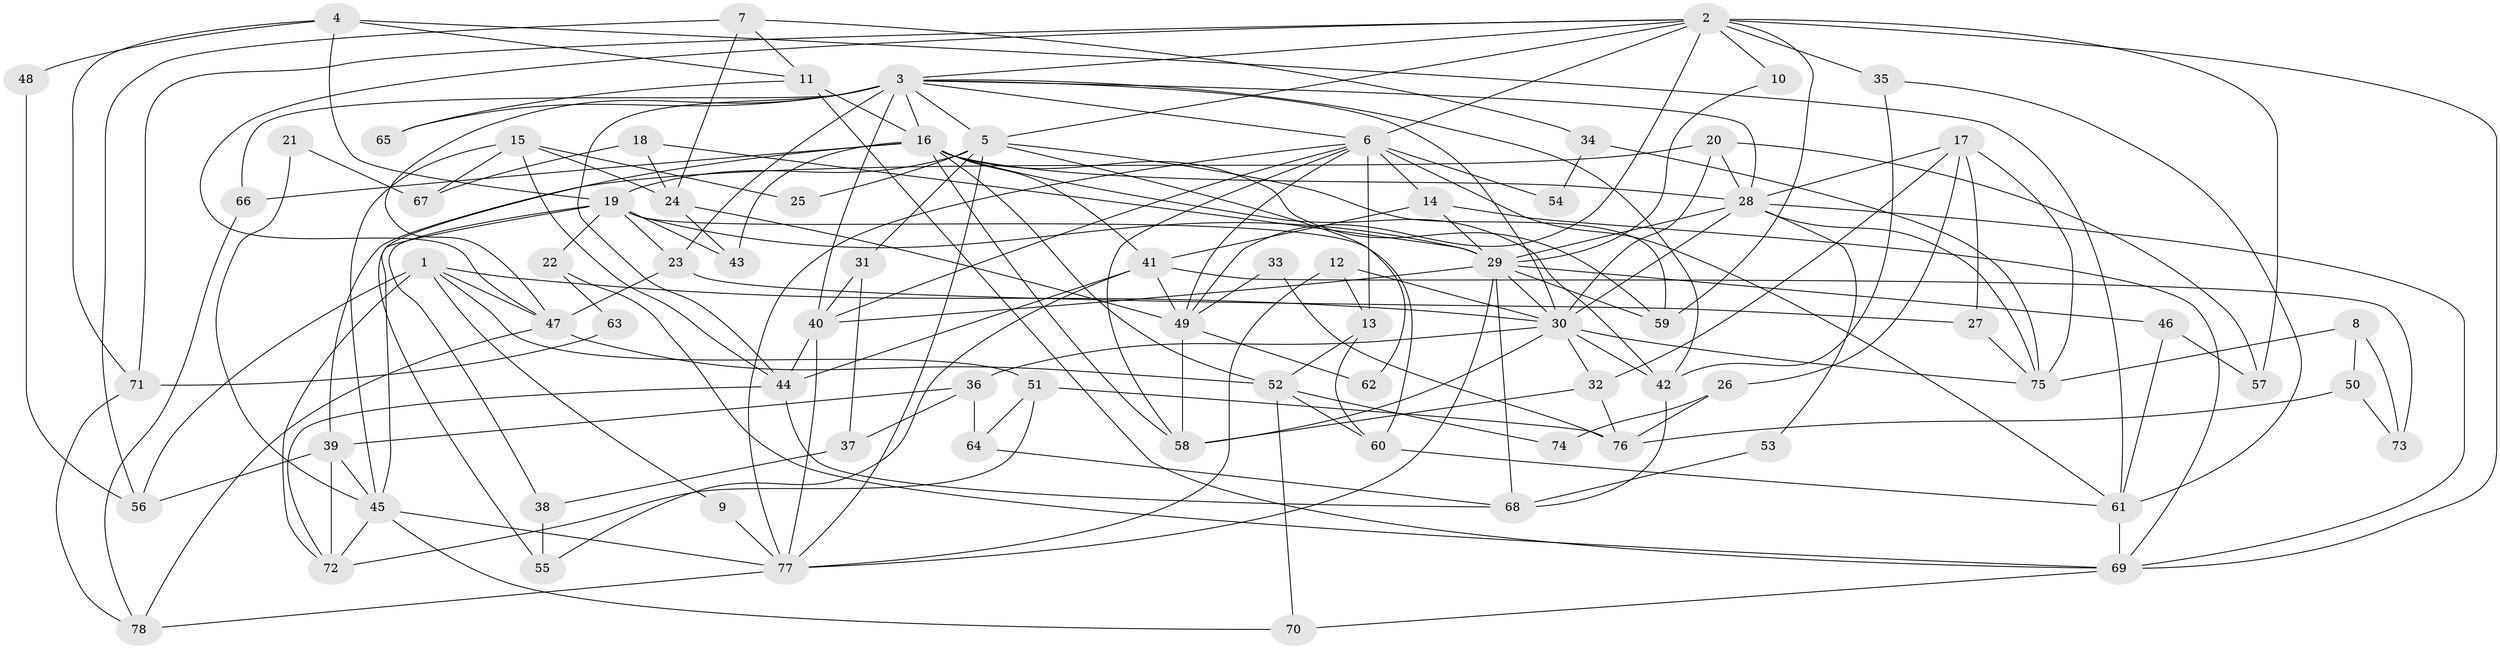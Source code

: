 // original degree distribution, {6: 0.1, 5: 0.16363636363636364, 7: 0.06363636363636363, 4: 0.20909090909090908, 3: 0.2636363636363636, 2: 0.18181818181818182, 8: 0.01818181818181818}
// Generated by graph-tools (version 1.1) at 2025/50/03/04/25 22:50:53]
// undirected, 78 vertices, 182 edges
graph export_dot {
  node [color=gray90,style=filled];
  1;
  2;
  3;
  4;
  5;
  6;
  7;
  8;
  9;
  10;
  11;
  12;
  13;
  14;
  15;
  16;
  17;
  18;
  19;
  20;
  21;
  22;
  23;
  24;
  25;
  26;
  27;
  28;
  29;
  30;
  31;
  32;
  33;
  34;
  35;
  36;
  37;
  38;
  39;
  40;
  41;
  42;
  43;
  44;
  45;
  46;
  47;
  48;
  49;
  50;
  51;
  52;
  53;
  54;
  55;
  56;
  57;
  58;
  59;
  60;
  61;
  62;
  63;
  64;
  65;
  66;
  67;
  68;
  69;
  70;
  71;
  72;
  73;
  74;
  75;
  76;
  77;
  78;
  1 -- 9 [weight=1.0];
  1 -- 30 [weight=1.0];
  1 -- 47 [weight=1.0];
  1 -- 51 [weight=1.0];
  1 -- 56 [weight=1.0];
  1 -- 72 [weight=1.0];
  2 -- 3 [weight=1.0];
  2 -- 5 [weight=1.0];
  2 -- 6 [weight=1.0];
  2 -- 10 [weight=1.0];
  2 -- 35 [weight=2.0];
  2 -- 47 [weight=1.0];
  2 -- 49 [weight=1.0];
  2 -- 57 [weight=1.0];
  2 -- 59 [weight=1.0];
  2 -- 69 [weight=1.0];
  2 -- 71 [weight=1.0];
  3 -- 5 [weight=1.0];
  3 -- 6 [weight=1.0];
  3 -- 16 [weight=1.0];
  3 -- 23 [weight=1.0];
  3 -- 28 [weight=1.0];
  3 -- 30 [weight=1.0];
  3 -- 40 [weight=2.0];
  3 -- 42 [weight=1.0];
  3 -- 44 [weight=1.0];
  3 -- 47 [weight=1.0];
  3 -- 65 [weight=1.0];
  3 -- 66 [weight=1.0];
  4 -- 11 [weight=1.0];
  4 -- 19 [weight=1.0];
  4 -- 48 [weight=1.0];
  4 -- 61 [weight=1.0];
  4 -- 71 [weight=1.0];
  5 -- 19 [weight=1.0];
  5 -- 25 [weight=2.0];
  5 -- 31 [weight=1.0];
  5 -- 59 [weight=1.0];
  5 -- 62 [weight=1.0];
  5 -- 77 [weight=1.0];
  6 -- 13 [weight=1.0];
  6 -- 14 [weight=1.0];
  6 -- 40 [weight=1.0];
  6 -- 49 [weight=1.0];
  6 -- 54 [weight=1.0];
  6 -- 58 [weight=1.0];
  6 -- 61 [weight=1.0];
  6 -- 77 [weight=1.0];
  7 -- 11 [weight=1.0];
  7 -- 24 [weight=1.0];
  7 -- 34 [weight=1.0];
  7 -- 56 [weight=1.0];
  8 -- 50 [weight=1.0];
  8 -- 73 [weight=1.0];
  8 -- 75 [weight=1.0];
  9 -- 77 [weight=1.0];
  10 -- 29 [weight=1.0];
  11 -- 16 [weight=2.0];
  11 -- 65 [weight=1.0];
  11 -- 69 [weight=1.0];
  12 -- 13 [weight=1.0];
  12 -- 30 [weight=1.0];
  12 -- 77 [weight=1.0];
  13 -- 52 [weight=1.0];
  13 -- 60 [weight=1.0];
  14 -- 29 [weight=1.0];
  14 -- 41 [weight=1.0];
  14 -- 69 [weight=1.0];
  15 -- 24 [weight=1.0];
  15 -- 25 [weight=1.0];
  15 -- 44 [weight=1.0];
  15 -- 45 [weight=1.0];
  15 -- 67 [weight=1.0];
  16 -- 28 [weight=1.0];
  16 -- 41 [weight=1.0];
  16 -- 42 [weight=1.0];
  16 -- 43 [weight=1.0];
  16 -- 52 [weight=1.0];
  16 -- 55 [weight=1.0];
  16 -- 58 [weight=1.0];
  16 -- 59 [weight=1.0];
  16 -- 66 [weight=1.0];
  17 -- 26 [weight=1.0];
  17 -- 27 [weight=1.0];
  17 -- 28 [weight=1.0];
  17 -- 32 [weight=1.0];
  17 -- 75 [weight=1.0];
  18 -- 24 [weight=1.0];
  18 -- 29 [weight=1.0];
  18 -- 67 [weight=1.0];
  19 -- 22 [weight=1.0];
  19 -- 23 [weight=1.0];
  19 -- 29 [weight=1.0];
  19 -- 38 [weight=1.0];
  19 -- 43 [weight=1.0];
  19 -- 45 [weight=1.0];
  19 -- 60 [weight=1.0];
  20 -- 28 [weight=1.0];
  20 -- 30 [weight=1.0];
  20 -- 39 [weight=1.0];
  20 -- 57 [weight=1.0];
  21 -- 45 [weight=1.0];
  21 -- 67 [weight=1.0];
  22 -- 63 [weight=1.0];
  22 -- 69 [weight=1.0];
  23 -- 27 [weight=1.0];
  23 -- 47 [weight=1.0];
  24 -- 43 [weight=1.0];
  24 -- 49 [weight=1.0];
  26 -- 74 [weight=1.0];
  26 -- 76 [weight=1.0];
  27 -- 75 [weight=1.0];
  28 -- 29 [weight=1.0];
  28 -- 30 [weight=1.0];
  28 -- 53 [weight=1.0];
  28 -- 69 [weight=1.0];
  28 -- 75 [weight=1.0];
  29 -- 30 [weight=1.0];
  29 -- 40 [weight=1.0];
  29 -- 46 [weight=1.0];
  29 -- 59 [weight=1.0];
  29 -- 68 [weight=1.0];
  29 -- 77 [weight=1.0];
  30 -- 32 [weight=1.0];
  30 -- 36 [weight=1.0];
  30 -- 42 [weight=1.0];
  30 -- 58 [weight=1.0];
  30 -- 75 [weight=1.0];
  31 -- 37 [weight=1.0];
  31 -- 40 [weight=1.0];
  32 -- 58 [weight=1.0];
  32 -- 76 [weight=1.0];
  33 -- 49 [weight=1.0];
  33 -- 76 [weight=1.0];
  34 -- 54 [weight=1.0];
  34 -- 75 [weight=1.0];
  35 -- 42 [weight=1.0];
  35 -- 61 [weight=1.0];
  36 -- 37 [weight=1.0];
  36 -- 39 [weight=1.0];
  36 -- 64 [weight=1.0];
  37 -- 38 [weight=1.0];
  38 -- 55 [weight=1.0];
  39 -- 45 [weight=1.0];
  39 -- 56 [weight=1.0];
  39 -- 72 [weight=1.0];
  40 -- 44 [weight=1.0];
  40 -- 77 [weight=1.0];
  41 -- 44 [weight=1.0];
  41 -- 49 [weight=1.0];
  41 -- 55 [weight=1.0];
  41 -- 73 [weight=1.0];
  42 -- 68 [weight=1.0];
  44 -- 68 [weight=1.0];
  44 -- 72 [weight=1.0];
  45 -- 70 [weight=1.0];
  45 -- 72 [weight=1.0];
  45 -- 77 [weight=1.0];
  46 -- 57 [weight=1.0];
  46 -- 61 [weight=1.0];
  47 -- 52 [weight=1.0];
  47 -- 78 [weight=1.0];
  48 -- 56 [weight=1.0];
  49 -- 58 [weight=1.0];
  49 -- 62 [weight=1.0];
  50 -- 73 [weight=1.0];
  50 -- 76 [weight=1.0];
  51 -- 64 [weight=1.0];
  51 -- 72 [weight=1.0];
  51 -- 76 [weight=1.0];
  52 -- 60 [weight=1.0];
  52 -- 70 [weight=1.0];
  52 -- 74 [weight=1.0];
  53 -- 68 [weight=1.0];
  60 -- 61 [weight=1.0];
  61 -- 69 [weight=1.0];
  63 -- 71 [weight=1.0];
  64 -- 68 [weight=1.0];
  66 -- 78 [weight=1.0];
  69 -- 70 [weight=1.0];
  71 -- 78 [weight=1.0];
  77 -- 78 [weight=1.0];
}
